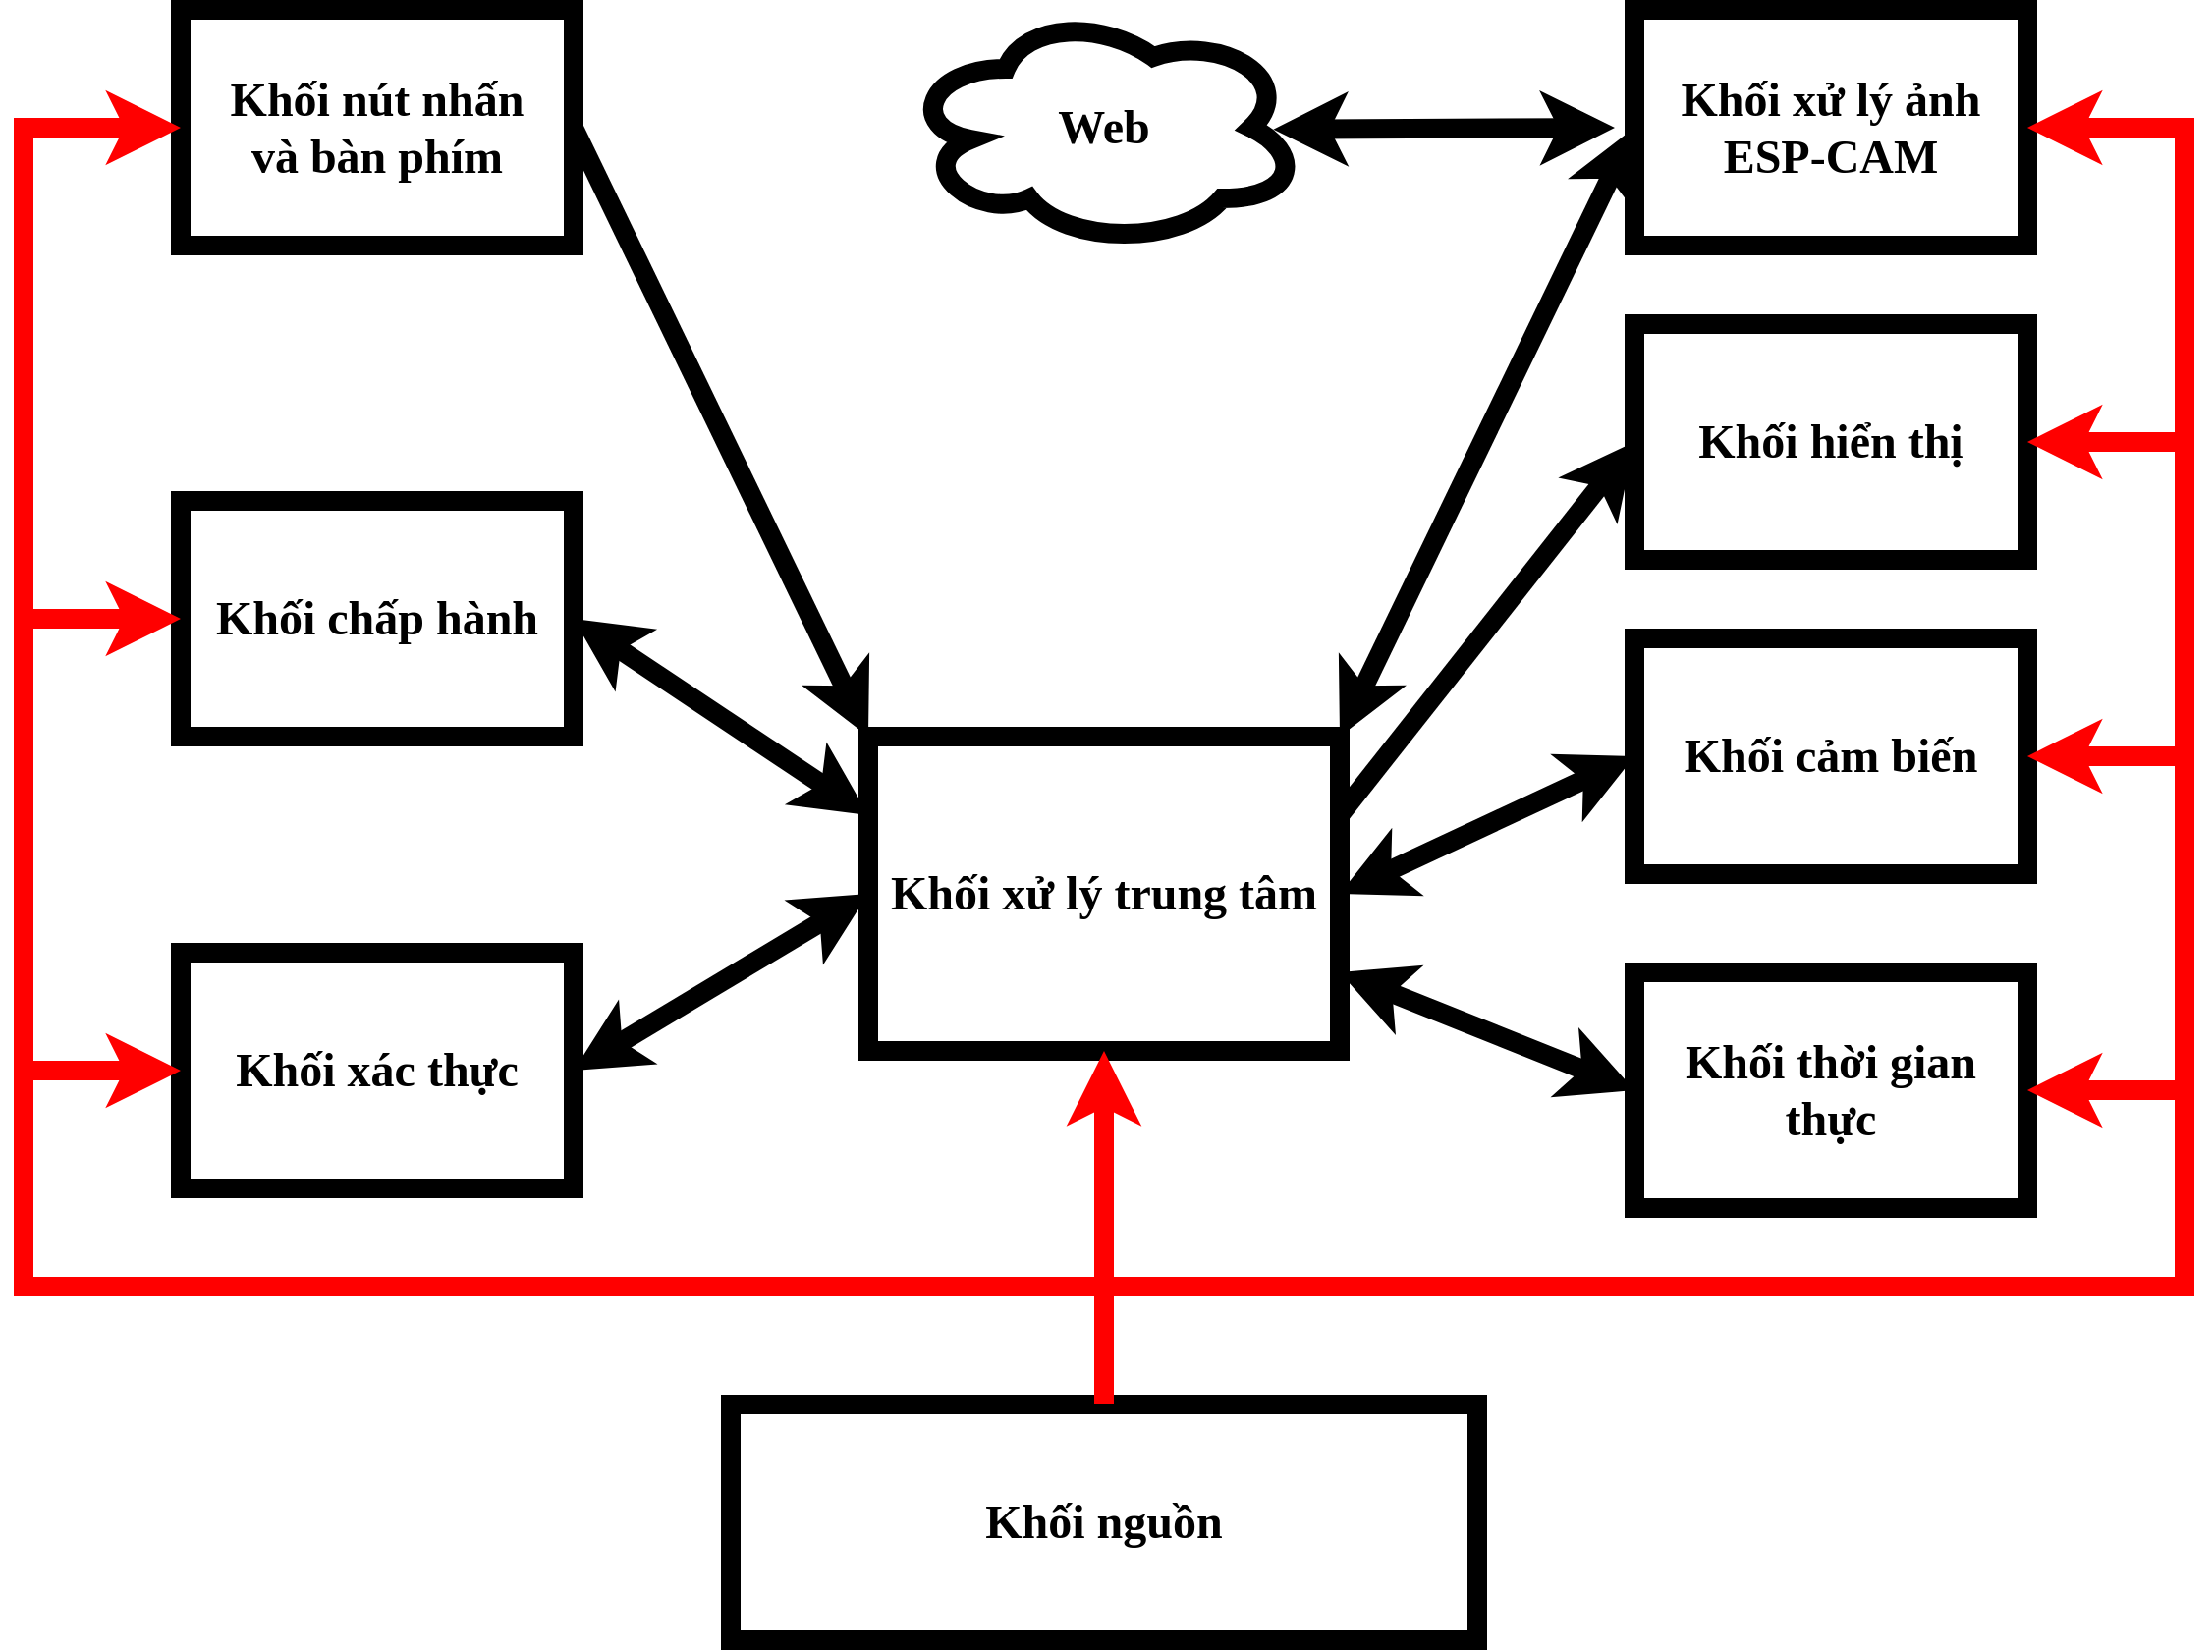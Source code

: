 <mxfile version="21.3.7" type="device">
  <diagram id="zavXKCBu7EPL9rvuw8jm" name="Page-1">
    <mxGraphModel dx="2307" dy="2035" grid="1" gridSize="10" guides="1" tooltips="1" connect="1" arrows="1" fold="1" page="1" pageScale="1" pageWidth="827" pageHeight="1169" math="0" shadow="0">
      <root>
        <mxCell id="0" />
        <mxCell id="1" parent="0" />
        <mxCell id="7H039VdoS86913IG3HtF-2" value="Khối xử lý trung tâm&lt;br style=&quot;font-size: 24px;&quot;&gt;" style="rounded=0;whiteSpace=wrap;html=1;strokeWidth=10;fontFamily=Times New Roman;fontSize=24;fontStyle=1" parent="1" vertex="1">
          <mxGeometry x="280" y="160" width="240" height="160" as="geometry" />
        </mxCell>
        <mxCell id="7H039VdoS86913IG3HtF-3" value="Khối xử lý ảnh&lt;br style=&quot;font-size: 24px;&quot;&gt;ESP-CAM" style="rounded=0;whiteSpace=wrap;html=1;strokeWidth=10;fontFamily=Times New Roman;fontSize=24;fontStyle=1" parent="1" vertex="1">
          <mxGeometry x="670" y="-210" width="200" height="120" as="geometry" />
        </mxCell>
        <mxCell id="7H039VdoS86913IG3HtF-4" value="Khối nút nhấn&lt;br style=&quot;font-size: 24px;&quot;&gt;và bàn phím" style="rounded=0;whiteSpace=wrap;html=1;strokeWidth=10;fontFamily=Times New Roman;fontSize=24;fontStyle=1" parent="1" vertex="1">
          <mxGeometry x="-70" y="-210" width="200" height="120" as="geometry" />
        </mxCell>
        <mxCell id="7H039VdoS86913IG3HtF-5" value="Khối hiển thị" style="rounded=0;whiteSpace=wrap;html=1;strokeWidth=10;fontFamily=Times New Roman;fontSize=24;fontStyle=1" parent="1" vertex="1">
          <mxGeometry x="670" y="-50" width="200" height="120" as="geometry" />
        </mxCell>
        <mxCell id="7H039VdoS86913IG3HtF-6" value="Khối nguồn" style="rounded=0;whiteSpace=wrap;html=1;strokeWidth=10;fontFamily=Times New Roman;fontSize=24;fontStyle=1" parent="1" vertex="1">
          <mxGeometry x="210" y="500" width="380" height="120" as="geometry" />
        </mxCell>
        <mxCell id="7H039VdoS86913IG3HtF-7" value="Khối cảm biến" style="rounded=0;whiteSpace=wrap;html=1;strokeWidth=10;fontFamily=Times New Roman;fontSize=24;fontStyle=1" parent="1" vertex="1">
          <mxGeometry x="670" y="110" width="200" height="120" as="geometry" />
        </mxCell>
        <mxCell id="7H039VdoS86913IG3HtF-8" value="Khối chấp hành" style="rounded=0;whiteSpace=wrap;html=1;strokeWidth=10;fontFamily=Times New Roman;fontSize=24;fontStyle=1" parent="1" vertex="1">
          <mxGeometry x="-70" y="40" width="200" height="120" as="geometry" />
        </mxCell>
        <mxCell id="7H039VdoS86913IG3HtF-9" value="Khối xác thực" style="rounded=0;whiteSpace=wrap;html=1;strokeWidth=10;fontFamily=Times New Roman;fontSize=24;fontStyle=1" parent="1" vertex="1">
          <mxGeometry x="-70" y="270" width="200" height="120" as="geometry" />
        </mxCell>
        <mxCell id="7H039VdoS86913IG3HtF-10" value="Web" style="ellipse;shape=cloud;whiteSpace=wrap;html=1;strokeWidth=10;fontFamily=Times New Roman;fontSize=24;fontStyle=1" parent="1" vertex="1">
          <mxGeometry x="300" y="-210" width="200" height="120" as="geometry" />
        </mxCell>
        <mxCell id="7H039VdoS86913IG3HtF-11" value="" style="endArrow=classic;startArrow=classic;html=1;rounded=0;entryX=0.931;entryY=0.507;entryDx=0;entryDy=0;entryPerimeter=0;strokeWidth=10;fontFamily=Times New Roman;fontSize=24;fontStyle=1" parent="1" target="7H039VdoS86913IG3HtF-10" edge="1">
          <mxGeometry width="50" height="50" relative="1" as="geometry">
            <mxPoint x="660" y="-150" as="sourcePoint" />
            <mxPoint x="420" y="50" as="targetPoint" />
          </mxGeometry>
        </mxCell>
        <mxCell id="7H039VdoS86913IG3HtF-12" value="" style="endArrow=classic;html=1;rounded=0;entryX=0;entryY=0;entryDx=0;entryDy=0;exitX=1;exitY=0.5;exitDx=0;exitDy=0;strokeWidth=10;fontFamily=Times New Roman;fontSize=24;fontStyle=1" parent="1" source="7H039VdoS86913IG3HtF-4" target="7H039VdoS86913IG3HtF-2" edge="1">
          <mxGeometry width="50" height="50" relative="1" as="geometry">
            <mxPoint x="190" y="130" as="sourcePoint" />
            <mxPoint x="240" y="80" as="targetPoint" />
          </mxGeometry>
        </mxCell>
        <mxCell id="7H039VdoS86913IG3HtF-17" value="" style="endArrow=classic;html=1;rounded=0;entryX=0;entryY=0.5;entryDx=0;entryDy=0;exitX=1;exitY=0.25;exitDx=0;exitDy=0;strokeWidth=10;fontFamily=Times New Roman;fontSize=24;fontStyle=1" parent="1" source="7H039VdoS86913IG3HtF-2" target="7H039VdoS86913IG3HtF-5" edge="1">
          <mxGeometry width="50" height="50" relative="1" as="geometry">
            <mxPoint x="560" y="200" as="sourcePoint" />
            <mxPoint x="670" y="170" as="targetPoint" />
          </mxGeometry>
        </mxCell>
        <mxCell id="7H039VdoS86913IG3HtF-19" value="" style="endArrow=classic;startArrow=classic;html=1;rounded=0;entryX=0;entryY=0.5;entryDx=0;entryDy=0;exitX=1;exitY=0;exitDx=0;exitDy=0;strokeWidth=10;fontFamily=Times New Roman;fontSize=24;fontStyle=1" parent="1" source="7H039VdoS86913IG3HtF-2" target="7H039VdoS86913IG3HtF-3" edge="1">
          <mxGeometry width="50" height="50" relative="1" as="geometry">
            <mxPoint x="560" y="160" as="sourcePoint" />
            <mxPoint x="640" y="30" as="targetPoint" />
          </mxGeometry>
        </mxCell>
        <mxCell id="7H039VdoS86913IG3HtF-20" value="" style="endArrow=classic;html=1;rounded=0;entryX=0.5;entryY=1;entryDx=0;entryDy=0;exitX=0.5;exitY=0;exitDx=0;exitDy=0;strokeWidth=10;fontFamily=Times New Roman;fontSize=24;fontStyle=1;strokeColor=#ff0000;" parent="1" source="7H039VdoS86913IG3HtF-6" target="7H039VdoS86913IG3HtF-2" edge="1">
          <mxGeometry width="50" height="50" relative="1" as="geometry">
            <mxPoint x="380" y="390" as="sourcePoint" />
            <mxPoint x="430" y="340" as="targetPoint" />
          </mxGeometry>
        </mxCell>
        <mxCell id="7H039VdoS86913IG3HtF-25" value="" style="endArrow=classic;html=1;rounded=0;entryX=1;entryY=0.5;entryDx=0;entryDy=0;strokeWidth=10;fontFamily=Times New Roman;fontSize=24;fontStyle=1;strokeColor=#ff0000;" parent="1" target="7H039VdoS86913IG3HtF-5" edge="1">
          <mxGeometry width="50" height="50" relative="1" as="geometry">
            <mxPoint x="950" y="170" as="sourcePoint" />
            <mxPoint x="980" y="310" as="targetPoint" />
            <Array as="points">
              <mxPoint x="950" y="10" />
            </Array>
          </mxGeometry>
        </mxCell>
        <mxCell id="7H039VdoS86913IG3HtF-26" value="" style="endArrow=classic;html=1;rounded=0;entryX=1;entryY=0.5;entryDx=0;entryDy=0;strokeWidth=10;fontFamily=Times New Roman;fontSize=24;fontStyle=1;strokeColor=#ff0000;" parent="1" target="7H039VdoS86913IG3HtF-3" edge="1">
          <mxGeometry width="50" height="50" relative="1" as="geometry">
            <mxPoint x="950" y="10" as="sourcePoint" />
            <mxPoint x="1020" y="-40" as="targetPoint" />
            <Array as="points">
              <mxPoint x="950" y="-150" />
            </Array>
          </mxGeometry>
        </mxCell>
        <mxCell id="7H039VdoS86913IG3HtF-28" value="" style="endArrow=classic;startArrow=classic;html=1;rounded=0;entryX=0;entryY=0.5;entryDx=0;entryDy=0;exitX=1;exitY=0.5;exitDx=0;exitDy=0;strokeWidth=10;fontFamily=Times New Roman;fontSize=24;fontStyle=1" parent="1" source="7H039VdoS86913IG3HtF-9" target="7H039VdoS86913IG3HtF-2" edge="1">
          <mxGeometry width="50" height="50" relative="1" as="geometry">
            <mxPoint x="170" y="360" as="sourcePoint" />
            <mxPoint x="220" y="310" as="targetPoint" />
          </mxGeometry>
        </mxCell>
        <mxCell id="7H039VdoS86913IG3HtF-29" value="" style="endArrow=classic;html=1;rounded=0;entryX=0;entryY=0.5;entryDx=0;entryDy=0;strokeWidth=10;fontFamily=Times New Roman;fontSize=24;fontStyle=1;strokeColor=#ff0000;" parent="1" target="7H039VdoS86913IG3HtF-8" edge="1">
          <mxGeometry width="50" height="50" relative="1" as="geometry">
            <mxPoint x="-150" y="330" as="sourcePoint" />
            <mxPoint x="-160" y="130" as="targetPoint" />
            <Array as="points">
              <mxPoint x="-150" y="100" />
            </Array>
          </mxGeometry>
        </mxCell>
        <mxCell id="7H039VdoS86913IG3HtF-30" value="" style="endArrow=classic;html=1;rounded=0;entryX=0;entryY=0.5;entryDx=0;entryDy=0;strokeWidth=10;fontFamily=Times New Roman;fontSize=24;fontStyle=1;strokeColor=#ff0000;" parent="1" target="7H039VdoS86913IG3HtF-4" edge="1">
          <mxGeometry width="50" height="50" relative="1" as="geometry">
            <mxPoint x="-150" y="100" as="sourcePoint" />
            <mxPoint x="-120" y="-160" as="targetPoint" />
            <Array as="points">
              <mxPoint x="-150" y="-150" />
            </Array>
          </mxGeometry>
        </mxCell>
        <mxCell id="LqNom3CUfjzgF_KGh8Nr-7" value="" style="endArrow=classic;html=1;rounded=0;entryX=0;entryY=0.5;entryDx=0;entryDy=0;strokeWidth=10;fontFamily=Times New Roman;fontSize=24;fontStyle=1;strokeColor=#ff0000;" parent="1" edge="1">
          <mxGeometry width="50" height="50" relative="1" as="geometry">
            <mxPoint x="400" y="440" as="sourcePoint" />
            <mxPoint x="-70" y="330" as="targetPoint" />
            <Array as="points">
              <mxPoint x="-150" y="440" />
              <mxPoint x="-150" y="330" />
            </Array>
          </mxGeometry>
        </mxCell>
        <mxCell id="LqNom3CUfjzgF_KGh8Nr-8" value="Khối thời gian thực" style="rounded=0;whiteSpace=wrap;html=1;strokeWidth=10;fontFamily=Times New Roman;fontSize=24;fontStyle=1" parent="1" vertex="1">
          <mxGeometry x="670" y="280" width="200" height="120" as="geometry" />
        </mxCell>
        <mxCell id="LqNom3CUfjzgF_KGh8Nr-9" value="" style="endArrow=classic;html=1;rounded=0;entryX=1;entryY=0.5;entryDx=0;entryDy=0;strokeWidth=10;fontFamily=Times New Roman;fontSize=24;fontStyle=1;strokeColor=#ff0000;" parent="1" edge="1">
          <mxGeometry width="50" height="50" relative="1" as="geometry">
            <mxPoint x="950" y="360" as="sourcePoint" />
            <mxPoint x="870" y="170" as="targetPoint" />
            <Array as="points">
              <mxPoint x="950" y="170" />
            </Array>
          </mxGeometry>
        </mxCell>
        <mxCell id="LqNom3CUfjzgF_KGh8Nr-10" value="" style="endArrow=classic;html=1;rounded=0;entryX=1;entryY=0.5;entryDx=0;entryDy=0;strokeWidth=10;fontFamily=Times New Roman;fontSize=24;fontStyle=1;strokeColor=#ff0000;" parent="1" edge="1">
          <mxGeometry width="50" height="50" relative="1" as="geometry">
            <mxPoint x="390" y="440" as="sourcePoint" />
            <mxPoint x="870" y="340" as="targetPoint" />
            <Array as="points">
              <mxPoint x="950" y="440" />
              <mxPoint x="950" y="340" />
            </Array>
          </mxGeometry>
        </mxCell>
        <mxCell id="LqNom3CUfjzgF_KGh8Nr-11" value="" style="endArrow=classic;startArrow=classic;html=1;rounded=0;entryX=0;entryY=0.5;entryDx=0;entryDy=0;exitX=1;exitY=0.75;exitDx=0;exitDy=0;strokeWidth=10;fontFamily=Times New Roman;fontSize=24;fontStyle=1" parent="1" source="7H039VdoS86913IG3HtF-2" target="LqNom3CUfjzgF_KGh8Nr-8" edge="1">
          <mxGeometry width="50" height="50" relative="1" as="geometry">
            <mxPoint x="470" y="400" as="sourcePoint" />
            <mxPoint x="620" y="340" as="targetPoint" />
          </mxGeometry>
        </mxCell>
        <mxCell id="LqNom3CUfjzgF_KGh8Nr-12" value="" style="endArrow=classic;startArrow=classic;html=1;rounded=0;entryX=0;entryY=0.25;entryDx=0;entryDy=0;exitX=1;exitY=0.5;exitDx=0;exitDy=0;strokeWidth=10;fontFamily=Times New Roman;fontSize=24;fontStyle=1" parent="1" source="7H039VdoS86913IG3HtF-8" target="7H039VdoS86913IG3HtF-2" edge="1">
          <mxGeometry width="50" height="50" relative="1" as="geometry">
            <mxPoint x="140" y="120" as="sourcePoint" />
            <mxPoint x="290" y="190" as="targetPoint" />
          </mxGeometry>
        </mxCell>
        <mxCell id="LqNom3CUfjzgF_KGh8Nr-14" value="" style="endArrow=classic;startArrow=classic;html=1;rounded=0;entryX=0;entryY=0.5;entryDx=0;entryDy=0;exitX=1;exitY=0.5;exitDx=0;exitDy=0;strokeWidth=10;fontFamily=Times New Roman;fontSize=24;fontStyle=1" parent="1" source="7H039VdoS86913IG3HtF-2" target="7H039VdoS86913IG3HtF-7" edge="1">
          <mxGeometry width="50" height="50" relative="1" as="geometry">
            <mxPoint x="600" y="240" as="sourcePoint" />
            <mxPoint x="750" y="300" as="targetPoint" />
          </mxGeometry>
        </mxCell>
      </root>
    </mxGraphModel>
  </diagram>
</mxfile>
